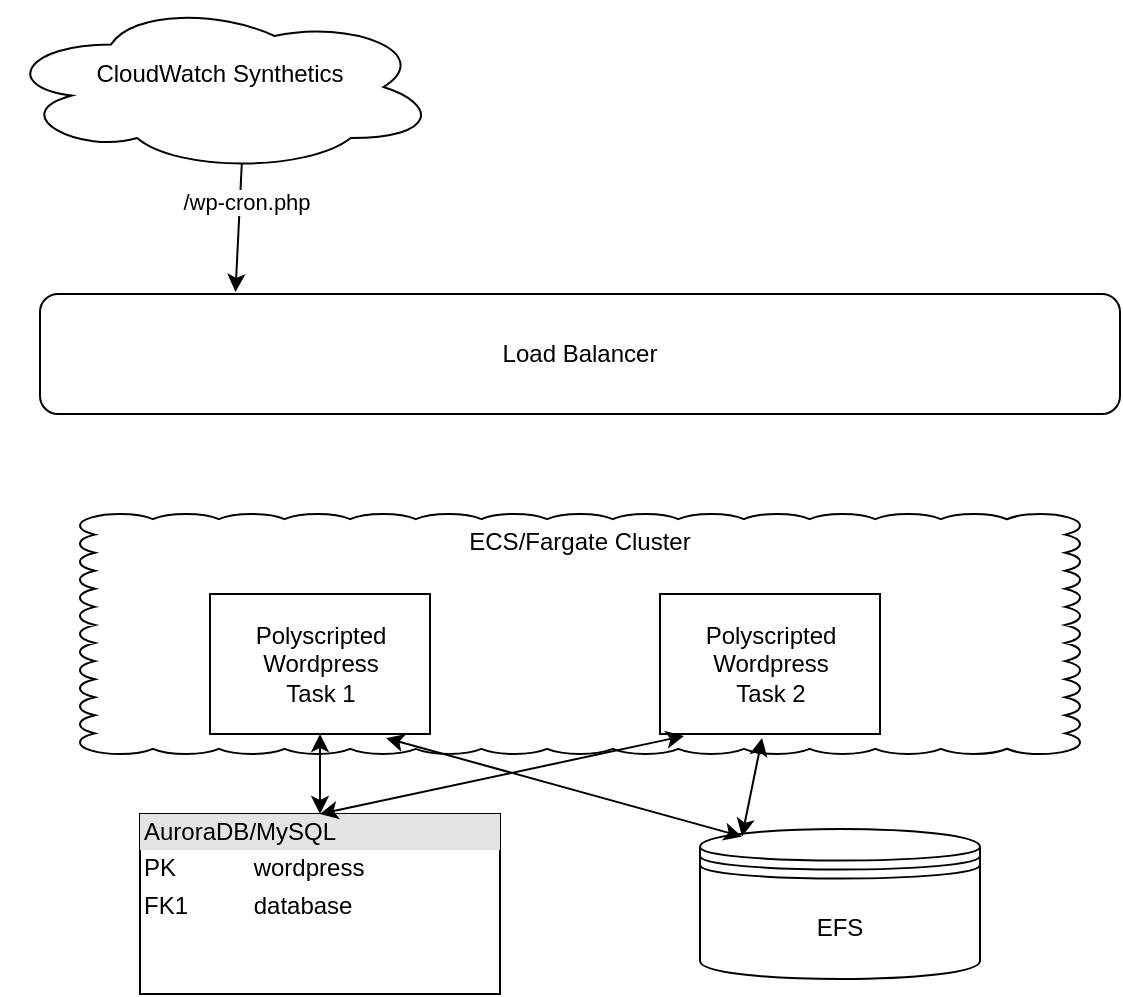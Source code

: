 <mxfile version="13.1.3" type="github">
  <diagram id="rc0wAbn-FcEUS4i0uJqS" name="Page-1">
    <mxGraphModel dx="946" dy="1751" grid="0" gridSize="10" guides="1" tooltips="1" connect="1" arrows="1" fold="1" page="1" pageScale="1" pageWidth="850" pageHeight="1100" math="0" shadow="0">
      <root>
        <mxCell id="0" />
        <mxCell id="1" parent="0" />
        <mxCell id="n_U2huaM5sp77j1RBE-S-1" value="EFS" style="shape=datastore;whiteSpace=wrap;html=1;" parent="1" vertex="1">
          <mxGeometry x="410" y="287.5" width="140" height="75" as="geometry" />
        </mxCell>
        <mxCell id="n_U2huaM5sp77j1RBE-S-2" value="&lt;div style=&quot;box-sizing: border-box ; width: 100% ; background: #e4e4e4 ; padding: 2px&quot;&gt;AuroraDB/MySQL&lt;br&gt;&lt;/div&gt;&lt;table style=&quot;width: 100% ; font-size: 1em&quot; cellspacing=&quot;0&quot; cellpadding=&quot;2&quot;&gt;&lt;tbody&gt;&lt;tr&gt;&lt;td&gt;PK&lt;/td&gt;&lt;td&gt;wordpress&lt;/td&gt;&lt;/tr&gt;&lt;tr&gt;&lt;td&gt;FK1&lt;/td&gt;&lt;td&gt;database&lt;/td&gt;&lt;/tr&gt;&lt;tr&gt;&lt;td&gt;&lt;br&gt;&lt;/td&gt;&lt;td&gt;&lt;br&gt;&lt;/td&gt;&lt;/tr&gt;&lt;/tbody&gt;&lt;/table&gt;" style="verticalAlign=top;align=left;overflow=fill;html=1;" parent="1" vertex="1">
          <mxGeometry x="130" y="280" width="180" height="90" as="geometry" />
        </mxCell>
        <mxCell id="n_U2huaM5sp77j1RBE-S-3" value="ECS/Fargate Cluster" style="whiteSpace=wrap;html=1;shape=mxgraph.basic.cloud_rect;verticalAlign=top;" parent="1" vertex="1">
          <mxGeometry x="100" y="130" width="500" height="120" as="geometry" />
        </mxCell>
        <mxCell id="n_U2huaM5sp77j1RBE-S-6" value="&lt;div&gt;Polyscripted &lt;br&gt;&lt;/div&gt;&lt;div&gt;Wordpress&lt;/div&gt;&lt;div&gt;Task 1&lt;br&gt;&lt;/div&gt;" style="verticalLabelPosition=middle;verticalAlign=middle;html=1;shape=mxgraph.basic.rect;fillColor2=none;strokeWidth=1;size=20;indent=5;labelPosition=center;align=center;" parent="1" vertex="1">
          <mxGeometry x="165" y="170" width="110" height="70" as="geometry" />
        </mxCell>
        <mxCell id="n_U2huaM5sp77j1RBE-S-7" value="&lt;div&gt;Polyscripted &lt;br&gt;&lt;/div&gt;&lt;div&gt;Wordpress&lt;/div&gt;&lt;div&gt;Task 2&lt;br&gt;&lt;/div&gt;" style="verticalLabelPosition=middle;verticalAlign=middle;html=1;shape=mxgraph.basic.rect;fillColor2=none;strokeWidth=1;size=20;indent=5;labelPosition=center;align=center;" parent="1" vertex="1">
          <mxGeometry x="390" y="170" width="110" height="70" as="geometry" />
        </mxCell>
        <mxCell id="n_U2huaM5sp77j1RBE-S-8" value="" style="endArrow=classic;startArrow=classic;html=1;exitX=0.5;exitY=0;exitDx=0;exitDy=0;" parent="1" source="n_U2huaM5sp77j1RBE-S-2" target="n_U2huaM5sp77j1RBE-S-6" edge="1">
          <mxGeometry width="50" height="50" relative="1" as="geometry">
            <mxPoint x="400" y="370" as="sourcePoint" />
            <mxPoint x="450" y="320" as="targetPoint" />
          </mxGeometry>
        </mxCell>
        <mxCell id="n_U2huaM5sp77j1RBE-S-9" value="" style="endArrow=classic;startArrow=classic;html=1;exitX=0.5;exitY=0;exitDx=0;exitDy=0;entryX=0.109;entryY=1.014;entryDx=0;entryDy=0;entryPerimeter=0;" parent="1" source="n_U2huaM5sp77j1RBE-S-2" target="n_U2huaM5sp77j1RBE-S-7" edge="1">
          <mxGeometry width="50" height="50" relative="1" as="geometry">
            <mxPoint x="400" y="370" as="sourcePoint" />
            <mxPoint x="450" y="320" as="targetPoint" />
          </mxGeometry>
        </mxCell>
        <mxCell id="n_U2huaM5sp77j1RBE-S-10" value="" style="endArrow=classic;startArrow=classic;html=1;exitX=0.15;exitY=0.05;exitDx=0;exitDy=0;exitPerimeter=0;entryX=0.8;entryY=1.029;entryDx=0;entryDy=0;entryPerimeter=0;" parent="1" source="n_U2huaM5sp77j1RBE-S-1" target="n_U2huaM5sp77j1RBE-S-6" edge="1">
          <mxGeometry width="50" height="50" relative="1" as="geometry">
            <mxPoint x="400" y="370" as="sourcePoint" />
            <mxPoint x="450" y="320" as="targetPoint" />
          </mxGeometry>
        </mxCell>
        <mxCell id="n_U2huaM5sp77j1RBE-S-11" value="" style="endArrow=classic;startArrow=classic;html=1;entryX=0.15;entryY=0.05;entryDx=0;entryDy=0;entryPerimeter=0;exitX=0.464;exitY=1.029;exitDx=0;exitDy=0;exitPerimeter=0;" parent="1" source="n_U2huaM5sp77j1RBE-S-7" target="n_U2huaM5sp77j1RBE-S-1" edge="1">
          <mxGeometry width="50" height="50" relative="1" as="geometry">
            <mxPoint x="400" y="370" as="sourcePoint" />
            <mxPoint x="450" y="320" as="targetPoint" />
          </mxGeometry>
        </mxCell>
        <mxCell id="n_U2huaM5sp77j1RBE-S-12" value="Load Balancer" style="rounded=1;whiteSpace=wrap;html=1;" parent="1" vertex="1">
          <mxGeometry x="80" y="20" width="540" height="60" as="geometry" />
        </mxCell>
        <mxCell id="mRZEcYof9R6NlYYb4sAF-1" value="&lt;div&gt;CloudWatch Synthetics&lt;/div&gt;&lt;div&gt;&lt;br&gt;&lt;/div&gt;" style="ellipse;shape=cloud;whiteSpace=wrap;html=1;" vertex="1" parent="1">
          <mxGeometry x="61" y="-126" width="218" height="85" as="geometry" />
        </mxCell>
        <mxCell id="mRZEcYof9R6NlYYb4sAF-2" value="" style="endArrow=classic;html=1;exitX=0.55;exitY=0.95;exitDx=0;exitDy=0;exitPerimeter=0;entryX=0.181;entryY=-0.017;entryDx=0;entryDy=0;entryPerimeter=0;" edge="1" parent="1" source="mRZEcYof9R6NlYYb4sAF-1" target="n_U2huaM5sp77j1RBE-S-12">
          <mxGeometry width="50" height="50" relative="1" as="geometry">
            <mxPoint x="412" y="152" as="sourcePoint" />
            <mxPoint x="462" y="102" as="targetPoint" />
          </mxGeometry>
        </mxCell>
        <mxCell id="mRZEcYof9R6NlYYb4sAF-3" value="/wp-cron.php" style="edgeLabel;html=1;align=center;verticalAlign=middle;resizable=0;points=[];" vertex="1" connectable="0" parent="mRZEcYof9R6NlYYb4sAF-2">
          <mxGeometry x="-0.407" y="3" relative="1" as="geometry">
            <mxPoint as="offset" />
          </mxGeometry>
        </mxCell>
      </root>
    </mxGraphModel>
  </diagram>
</mxfile>
